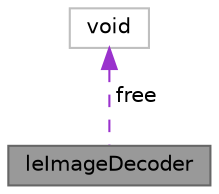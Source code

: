 digraph "leImageDecoder"
{
 // INTERACTIVE_SVG=YES
 // LATEX_PDF_SIZE
  bgcolor="transparent";
  edge [fontname=Helvetica,fontsize=10,labelfontname=Helvetica,labelfontsize=10];
  node [fontname=Helvetica,fontsize=10,shape=box,height=0.2,width=0.4];
  Node1 [label="leImageDecoder",height=0.2,width=0.4,color="gray40", fillcolor="grey60", style="filled", fontcolor="black",tooltip="This struct represents an image decoder."];
  Node2 -> Node1 [dir="back",color="darkorchid3",style="dashed",label=" free" ];
  Node2 [label="void",height=0.2,width=0.4,color="grey75", fillcolor="white", style="filled",tooltip=" "];
}
